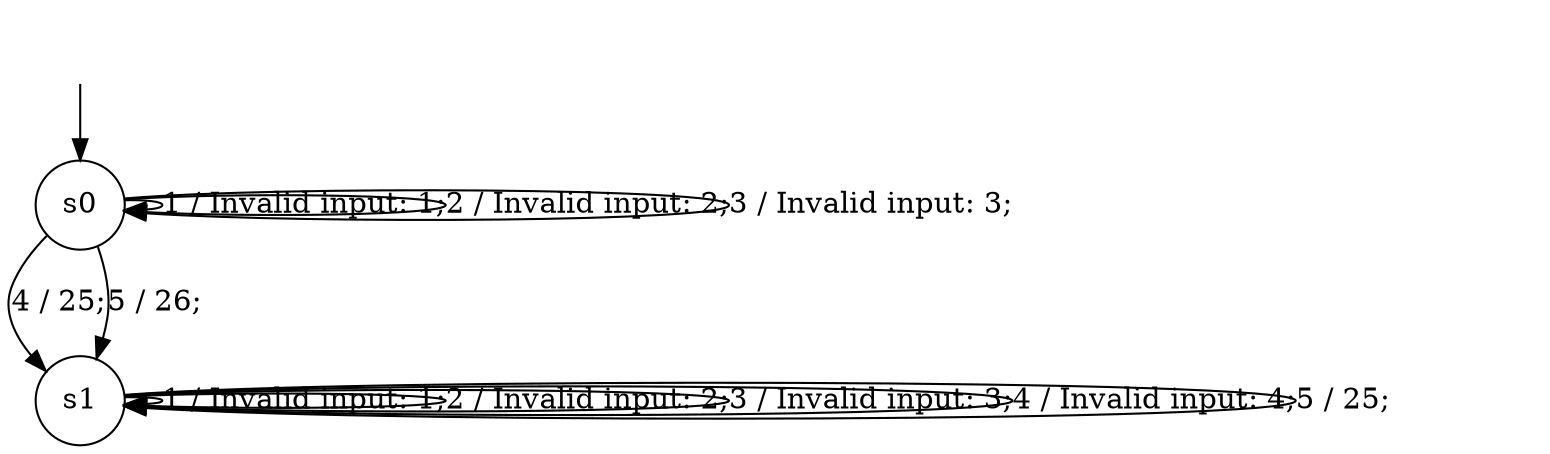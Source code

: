 digraph g {
__start0 [label="" shape="none"];

	s0 [shape="circle" label="s0"];
	s1 [shape="circle" label="s1"];
	s0 -> s0 [label="1 / Invalid input: 1;"];
	s0 -> s0 [label="2 / Invalid input: 2;"];
	s0 -> s0 [label="3 / Invalid input: 3;"];
	s0 -> s1 [label="4 / 25;"];
	s0 -> s1 [label="5 / 26;"];
	s1 -> s1 [label="1 / Invalid input: 1;"];
	s1 -> s1 [label="2 / Invalid input: 2;"];
	s1 -> s1 [label="3 / Invalid input: 3;"];
	s1 -> s1 [label="4 / Invalid input: 4;"];
	s1 -> s1 [label="5 / 25;"];

__start0 -> s0;
}
